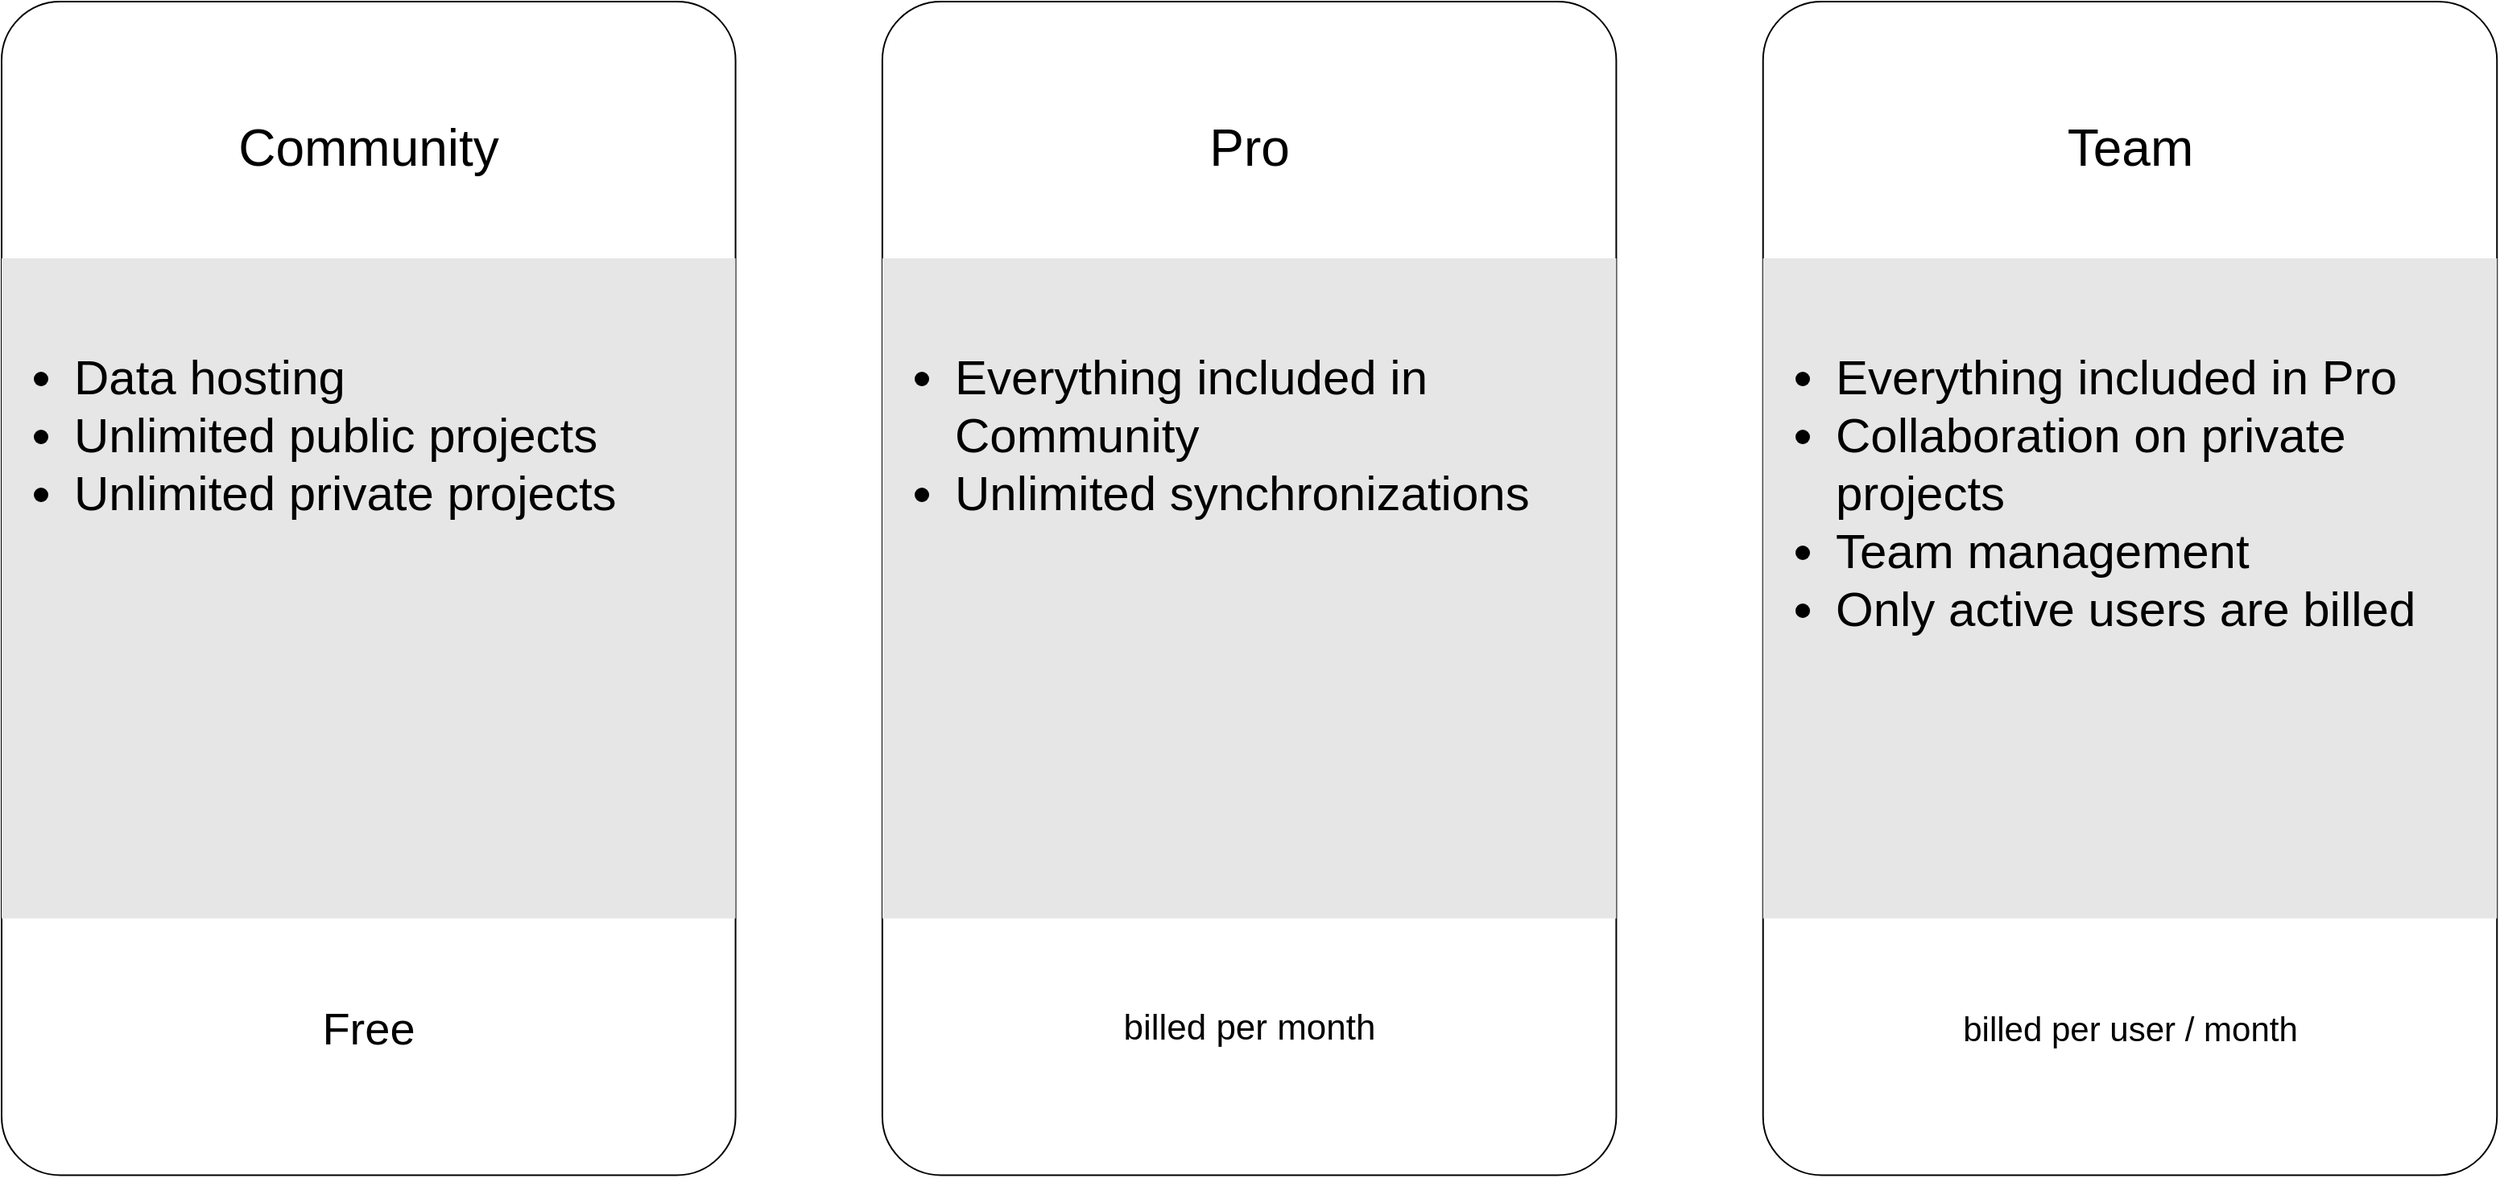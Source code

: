 <mxfile version="14.2.9" type="github">
  <diagram id="fUwDNz3qoij1u1tpDORL" name="Page-1">
    <mxGraphModel dx="4598" dy="1137" grid="0" gridSize="10" guides="1" tooltips="1" connect="1" arrows="1" fold="1" page="1" pageScale="1" pageWidth="1600" pageHeight="900" math="0" shadow="0">
      <root>
        <mxCell id="0" />
        <mxCell id="1" parent="0" />
        <mxCell id="XjelaYb5U0j4AxR4dtYl-1" value="" style="group" vertex="1" connectable="0" parent="1">
          <mxGeometry x="25" y="85" width="1549.63" height="729.24" as="geometry" />
        </mxCell>
        <mxCell id="J26kYHq_NtT189oX3Vej-1" value="" style="rounded=1;whiteSpace=wrap;html=1;arcSize=8;" parent="XjelaYb5U0j4AxR4dtYl-1" vertex="1">
          <mxGeometry width="455.774" height="729.24" as="geometry" />
        </mxCell>
        <mxCell id="J26kYHq_NtT189oX3Vej-3" value="&lt;font style=&quot;font-size: 32px&quot;&gt;Community&lt;/font&gt;" style="text;html=1;strokeColor=none;fillColor=none;align=center;verticalAlign=middle;whiteSpace=wrap;rounded=0;" parent="XjelaYb5U0j4AxR4dtYl-1" vertex="1">
          <mxGeometry width="455.774" height="182.31" as="geometry" />
        </mxCell>
        <mxCell id="J26kYHq_NtT189oX3Vej-4" value="&lt;font style=&quot;font-size: 28px&quot;&gt;Free&lt;/font&gt;" style="text;html=1;strokeColor=none;fillColor=none;align=center;verticalAlign=middle;whiteSpace=wrap;rounded=0;" parent="XjelaYb5U0j4AxR4dtYl-1" vertex="1">
          <mxGeometry y="546.93" width="455.774" height="182.31" as="geometry" />
        </mxCell>
        <mxCell id="J26kYHq_NtT189oX3Vej-6" value="&lt;font style=&quot;font-size: 30px&quot;&gt;&lt;br&gt;&lt;/font&gt;&lt;ul style=&quot;font-size: 30px&quot;&gt;&lt;li&gt;&lt;font style=&quot;font-size: 30px&quot;&gt;Data hosting&lt;/font&gt;&lt;/li&gt;&lt;li&gt;&lt;font style=&quot;font-size: 30px&quot;&gt;Unlimited public projects&lt;/font&gt;&lt;/li&gt;&lt;li&gt;&lt;font style=&quot;font-size: 30px&quot;&gt;Unlimited private projects&lt;/font&gt;&lt;/li&gt;&lt;/ul&gt;" style="text;html=1;strokeColor=none;spacing=5;spacingTop=-20;whiteSpace=wrap;overflow=hidden;rounded=0;fillColor=#E6E6E6;" parent="XjelaYb5U0j4AxR4dtYl-1" vertex="1">
          <mxGeometry y="159.521" width="455.774" height="410.197" as="geometry" />
        </mxCell>
        <mxCell id="J26kYHq_NtT189oX3Vej-7" value="" style="rounded=1;whiteSpace=wrap;html=1;arcSize=8;" parent="XjelaYb5U0j4AxR4dtYl-1" vertex="1">
          <mxGeometry x="546.928" width="455.774" height="729.24" as="geometry" />
        </mxCell>
        <mxCell id="J26kYHq_NtT189oX3Vej-8" value="&lt;font style=&quot;font-size: 32px&quot;&gt;Pro&lt;/font&gt;" style="text;html=1;strokeColor=none;fillColor=none;align=center;verticalAlign=middle;whiteSpace=wrap;rounded=0;" parent="XjelaYb5U0j4AxR4dtYl-1" vertex="1">
          <mxGeometry x="546.928" width="455.774" height="182.31" as="geometry" />
        </mxCell>
        <mxCell id="J26kYHq_NtT189oX3Vej-9" value="&lt;font style=&quot;font-size: 22px&quot;&gt;billed per month&lt;br&gt;&lt;/font&gt;" style="text;html=1;strokeColor=none;fillColor=none;align=center;verticalAlign=middle;whiteSpace=wrap;rounded=0;" parent="XjelaYb5U0j4AxR4dtYl-1" vertex="1">
          <mxGeometry x="546.928" y="546.93" width="455.774" height="182.31" as="geometry" />
        </mxCell>
        <mxCell id="J26kYHq_NtT189oX3Vej-10" value="&lt;font style=&quot;font-size: 30px&quot;&gt;&lt;br&gt;&lt;/font&gt;&lt;ul style=&quot;font-size: 30px&quot;&gt;&lt;li&gt;&lt;font style=&quot;font-size: 30px&quot;&gt;Everything included in Community&lt;br&gt;&lt;/font&gt;&lt;/li&gt;&lt;li&gt;&lt;font style=&quot;font-size: 30px&quot;&gt;&lt;font style=&quot;font-size: 30px&quot;&gt;Unlimited synchronizations&lt;/font&gt;&lt;br&gt;&lt;/font&gt;&lt;/li&gt;&lt;/ul&gt;" style="text;html=1;strokeColor=none;spacing=5;spacingTop=-20;whiteSpace=wrap;overflow=hidden;rounded=0;fillColor=#E6E6E6;" parent="XjelaYb5U0j4AxR4dtYl-1" vertex="1">
          <mxGeometry x="546.928" y="159.521" width="455.774" height="410.197" as="geometry" />
        </mxCell>
        <mxCell id="J26kYHq_NtT189oX3Vej-11" value="" style="rounded=1;whiteSpace=wrap;html=1;arcSize=8;" parent="XjelaYb5U0j4AxR4dtYl-1" vertex="1">
          <mxGeometry x="1093.856" width="455.774" height="729.24" as="geometry" />
        </mxCell>
        <mxCell id="J26kYHq_NtT189oX3Vej-12" value="&lt;font style=&quot;font-size: 32px&quot;&gt;Team&lt;/font&gt;" style="text;html=1;strokeColor=none;fillColor=none;align=center;verticalAlign=middle;whiteSpace=wrap;rounded=0;" parent="XjelaYb5U0j4AxR4dtYl-1" vertex="1">
          <mxGeometry x="1093.856" width="455.774" height="182.31" as="geometry" />
        </mxCell>
        <mxCell id="J26kYHq_NtT189oX3Vej-13" value="&lt;font style=&quot;font-size: 21px&quot;&gt;billed per user / month&lt;br&gt;&lt;/font&gt;" style="text;html=1;strokeColor=none;fillColor=none;align=center;verticalAlign=middle;whiteSpace=wrap;rounded=0;" parent="XjelaYb5U0j4AxR4dtYl-1" vertex="1">
          <mxGeometry x="1093.856" y="546.93" width="455.774" height="182.31" as="geometry" />
        </mxCell>
        <mxCell id="J26kYHq_NtT189oX3Vej-14" value="&lt;font style=&quot;font-size: 30px&quot;&gt;&lt;br&gt;&lt;/font&gt;&lt;ul style=&quot;font-size: 30px&quot;&gt;&lt;li&gt;&lt;font style=&quot;font-size: 30px&quot;&gt;Everything included in Pro&lt;br&gt;&lt;/font&gt;&lt;/li&gt;&lt;li&gt;&lt;font style=&quot;font-size: 30px&quot;&gt;Collaboration on private projects&lt;/font&gt;&lt;/li&gt;&lt;li&gt;&lt;font style=&quot;font-size: 30px&quot;&gt;Team management&lt;/font&gt;&lt;/li&gt;&lt;li&gt;&lt;font style=&quot;font-size: 30px&quot;&gt;&lt;font style=&quot;font-size: 30px&quot;&gt;Only active users are billed&lt;/font&gt;&lt;br&gt;&lt;/font&gt;&lt;/li&gt;&lt;/ul&gt;" style="text;html=1;strokeColor=none;spacing=5;spacingTop=-20;whiteSpace=wrap;overflow=hidden;rounded=0;fillColor=#E6E6E6;" parent="XjelaYb5U0j4AxR4dtYl-1" vertex="1">
          <mxGeometry x="1093.856" y="159.521" width="455.774" height="410.197" as="geometry" />
        </mxCell>
      </root>
    </mxGraphModel>
  </diagram>
</mxfile>
